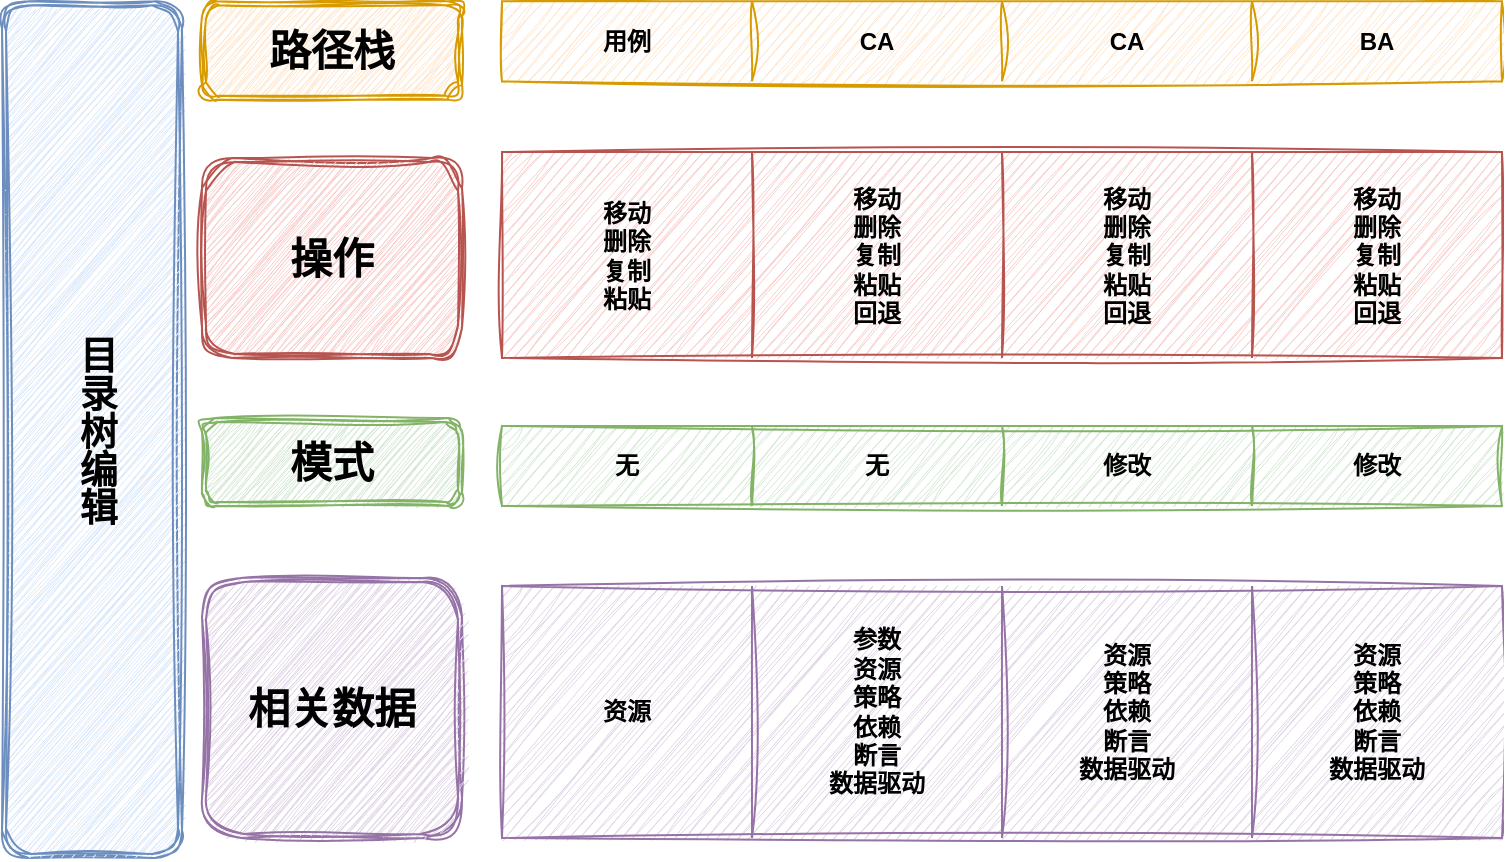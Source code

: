 <mxfile version="24.6.0" type="github">
  <diagram name="第 1 页" id="2jIvbOTID2RGHfevsf0Z">
    <mxGraphModel dx="1194" dy="716" grid="1" gridSize="10" guides="1" tooltips="1" connect="1" arrows="1" fold="1" page="1" pageScale="1" pageWidth="1169" pageHeight="1654" math="0" shadow="0">
      <root>
        <mxCell id="0" />
        <mxCell id="1" parent="0" />
        <mxCell id="aJzNuYuJcPRWzjmUSJ6a-13" value="" style="shape=table;startSize=0;container=1;collapsible=0;childLayout=tableLayout;fillColor=#ffe6cc;strokeColor=#d79b00;sketch=1;curveFitting=1;jiggle=2;fontStyle=1" vertex="1" parent="1">
          <mxGeometry x="390" y="151.66" width="500" height="40" as="geometry" />
        </mxCell>
        <mxCell id="aJzNuYuJcPRWzjmUSJ6a-14" value="" style="shape=tableRow;horizontal=0;startSize=0;swimlaneHead=0;swimlaneBody=0;strokeColor=inherit;top=0;left=0;bottom=0;right=0;collapsible=0;dropTarget=0;fillColor=none;points=[[0,0.5],[1,0.5]];portConstraint=eastwest;fontStyle=1" vertex="1" parent="aJzNuYuJcPRWzjmUSJ6a-13">
          <mxGeometry width="500" height="40" as="geometry" />
        </mxCell>
        <mxCell id="aJzNuYuJcPRWzjmUSJ6a-15" value="用例" style="shape=partialRectangle;html=1;whiteSpace=wrap;connectable=0;strokeColor=inherit;overflow=hidden;fillColor=none;top=0;left=0;bottom=0;right=0;pointerEvents=1;fontStyle=1" vertex="1" parent="aJzNuYuJcPRWzjmUSJ6a-14">
          <mxGeometry width="125" height="40" as="geometry">
            <mxRectangle width="125" height="40" as="alternateBounds" />
          </mxGeometry>
        </mxCell>
        <mxCell id="aJzNuYuJcPRWzjmUSJ6a-16" value="CA" style="shape=partialRectangle;html=1;whiteSpace=wrap;connectable=0;strokeColor=inherit;overflow=hidden;fillColor=none;top=0;left=0;bottom=0;right=0;pointerEvents=1;fontStyle=1" vertex="1" parent="aJzNuYuJcPRWzjmUSJ6a-14">
          <mxGeometry x="125" width="125" height="40" as="geometry">
            <mxRectangle width="125" height="40" as="alternateBounds" />
          </mxGeometry>
        </mxCell>
        <mxCell id="aJzNuYuJcPRWzjmUSJ6a-17" value="CA" style="shape=partialRectangle;html=1;whiteSpace=wrap;connectable=0;strokeColor=inherit;overflow=hidden;fillColor=none;top=0;left=0;bottom=0;right=0;pointerEvents=1;fontStyle=1" vertex="1" parent="aJzNuYuJcPRWzjmUSJ6a-14">
          <mxGeometry x="250" width="125" height="40" as="geometry">
            <mxRectangle width="125" height="40" as="alternateBounds" />
          </mxGeometry>
        </mxCell>
        <mxCell id="aJzNuYuJcPRWzjmUSJ6a-18" value="BA" style="shape=partialRectangle;html=1;whiteSpace=wrap;connectable=0;strokeColor=inherit;overflow=hidden;fillColor=none;top=0;left=0;bottom=0;right=0;pointerEvents=1;fontStyle=1" vertex="1" parent="aJzNuYuJcPRWzjmUSJ6a-14">
          <mxGeometry x="375" width="125" height="40" as="geometry">
            <mxRectangle width="125" height="40" as="alternateBounds" />
          </mxGeometry>
        </mxCell>
        <mxCell id="aJzNuYuJcPRWzjmUSJ6a-25" value="" style="shape=table;startSize=0;container=1;collapsible=0;childLayout=tableLayout;fillColor=#f8cecc;strokeColor=#b85450;sketch=1;curveFitting=1;jiggle=2;fontStyle=1" vertex="1" parent="1">
          <mxGeometry x="390" y="227" width="500" height="103" as="geometry" />
        </mxCell>
        <mxCell id="aJzNuYuJcPRWzjmUSJ6a-26" value="" style="shape=tableRow;horizontal=0;startSize=0;swimlaneHead=0;swimlaneBody=0;strokeColor=inherit;top=0;left=0;bottom=0;right=0;collapsible=0;dropTarget=0;fillColor=none;points=[[0,0.5],[1,0.5]];portConstraint=eastwest;fontStyle=1" vertex="1" parent="aJzNuYuJcPRWzjmUSJ6a-25">
          <mxGeometry width="500" height="103" as="geometry" />
        </mxCell>
        <mxCell id="aJzNuYuJcPRWzjmUSJ6a-27" value="移动&lt;div&gt;删除&lt;/div&gt;&lt;div&gt;复制&lt;/div&gt;&lt;div&gt;粘贴&lt;/div&gt;" style="shape=partialRectangle;html=1;whiteSpace=wrap;connectable=0;strokeColor=inherit;overflow=hidden;fillColor=none;top=0;left=0;bottom=0;right=0;pointerEvents=1;fontStyle=1" vertex="1" parent="aJzNuYuJcPRWzjmUSJ6a-26">
          <mxGeometry width="125" height="103" as="geometry">
            <mxRectangle width="125" height="103" as="alternateBounds" />
          </mxGeometry>
        </mxCell>
        <mxCell id="aJzNuYuJcPRWzjmUSJ6a-28" value="移动&lt;div&gt;删除&lt;/div&gt;&lt;div&gt;复制&lt;/div&gt;&lt;div&gt;粘贴&lt;/div&gt;&lt;div&gt;回退&lt;/div&gt;" style="shape=partialRectangle;html=1;whiteSpace=wrap;connectable=0;strokeColor=inherit;overflow=hidden;fillColor=none;top=0;left=0;bottom=0;right=0;pointerEvents=1;fontStyle=1" vertex="1" parent="aJzNuYuJcPRWzjmUSJ6a-26">
          <mxGeometry x="125" width="125" height="103" as="geometry">
            <mxRectangle width="125" height="103" as="alternateBounds" />
          </mxGeometry>
        </mxCell>
        <mxCell id="aJzNuYuJcPRWzjmUSJ6a-29" value="移动&lt;div&gt;删除&lt;/div&gt;&lt;div&gt;复制&lt;/div&gt;&lt;div&gt;粘贴&lt;/div&gt;&lt;div&gt;回退&lt;/div&gt;" style="shape=partialRectangle;html=1;whiteSpace=wrap;connectable=0;strokeColor=inherit;overflow=hidden;fillColor=none;top=0;left=0;bottom=0;right=0;pointerEvents=1;fontStyle=1" vertex="1" parent="aJzNuYuJcPRWzjmUSJ6a-26">
          <mxGeometry x="250" width="125" height="103" as="geometry">
            <mxRectangle width="125" height="103" as="alternateBounds" />
          </mxGeometry>
        </mxCell>
        <mxCell id="aJzNuYuJcPRWzjmUSJ6a-30" value="移动&lt;div&gt;删除&lt;/div&gt;&lt;div&gt;复制&lt;/div&gt;&lt;div&gt;粘贴&lt;/div&gt;&lt;div&gt;回退&lt;/div&gt;" style="shape=partialRectangle;html=1;whiteSpace=wrap;connectable=0;strokeColor=inherit;overflow=hidden;fillColor=none;top=0;left=0;bottom=0;right=0;pointerEvents=1;fontStyle=1" vertex="1" parent="aJzNuYuJcPRWzjmUSJ6a-26">
          <mxGeometry x="375" width="125" height="103" as="geometry">
            <mxRectangle width="125" height="103" as="alternateBounds" />
          </mxGeometry>
        </mxCell>
        <mxCell id="aJzNuYuJcPRWzjmUSJ6a-31" value="" style="shape=table;startSize=0;container=1;collapsible=0;childLayout=tableLayout;fillColor=#d5e8d4;strokeColor=#82b366;sketch=1;curveFitting=1;jiggle=2;fontStyle=1" vertex="1" parent="1">
          <mxGeometry x="390" y="364" width="500" height="40" as="geometry" />
        </mxCell>
        <mxCell id="aJzNuYuJcPRWzjmUSJ6a-32" value="" style="shape=tableRow;horizontal=0;startSize=0;swimlaneHead=0;swimlaneBody=0;strokeColor=inherit;top=0;left=0;bottom=0;right=0;collapsible=0;dropTarget=0;fillColor=none;points=[[0,0.5],[1,0.5]];portConstraint=eastwest;fontStyle=1" vertex="1" parent="aJzNuYuJcPRWzjmUSJ6a-31">
          <mxGeometry width="500" height="40" as="geometry" />
        </mxCell>
        <mxCell id="aJzNuYuJcPRWzjmUSJ6a-33" value="无" style="shape=partialRectangle;html=1;whiteSpace=wrap;connectable=0;strokeColor=inherit;overflow=hidden;fillColor=none;top=0;left=0;bottom=0;right=0;pointerEvents=1;fontStyle=1" vertex="1" parent="aJzNuYuJcPRWzjmUSJ6a-32">
          <mxGeometry width="125" height="40" as="geometry">
            <mxRectangle width="125" height="40" as="alternateBounds" />
          </mxGeometry>
        </mxCell>
        <mxCell id="aJzNuYuJcPRWzjmUSJ6a-34" value="无" style="shape=partialRectangle;html=1;whiteSpace=wrap;connectable=0;strokeColor=inherit;overflow=hidden;fillColor=none;top=0;left=0;bottom=0;right=0;pointerEvents=1;fontStyle=1" vertex="1" parent="aJzNuYuJcPRWzjmUSJ6a-32">
          <mxGeometry x="125" width="125" height="40" as="geometry">
            <mxRectangle width="125" height="40" as="alternateBounds" />
          </mxGeometry>
        </mxCell>
        <mxCell id="aJzNuYuJcPRWzjmUSJ6a-35" value="修改" style="shape=partialRectangle;html=1;whiteSpace=wrap;connectable=0;strokeColor=inherit;overflow=hidden;fillColor=none;top=0;left=0;bottom=0;right=0;pointerEvents=1;fontStyle=1" vertex="1" parent="aJzNuYuJcPRWzjmUSJ6a-32">
          <mxGeometry x="250" width="125" height="40" as="geometry">
            <mxRectangle width="125" height="40" as="alternateBounds" />
          </mxGeometry>
        </mxCell>
        <mxCell id="aJzNuYuJcPRWzjmUSJ6a-36" value="修改" style="shape=partialRectangle;html=1;whiteSpace=wrap;connectable=0;strokeColor=inherit;overflow=hidden;fillColor=none;top=0;left=0;bottom=0;right=0;pointerEvents=1;fontStyle=1" vertex="1" parent="aJzNuYuJcPRWzjmUSJ6a-32">
          <mxGeometry x="375" width="125" height="40" as="geometry">
            <mxRectangle width="125" height="40" as="alternateBounds" />
          </mxGeometry>
        </mxCell>
        <mxCell id="aJzNuYuJcPRWzjmUSJ6a-39" value="" style="shape=table;startSize=0;container=1;collapsible=0;childLayout=tableLayout;fillColor=#e1d5e7;strokeColor=#9673a6;sketch=1;curveFitting=1;jiggle=2;fontStyle=1" vertex="1" parent="1">
          <mxGeometry x="390" y="444" width="500" height="126" as="geometry" />
        </mxCell>
        <mxCell id="aJzNuYuJcPRWzjmUSJ6a-40" value="" style="shape=tableRow;horizontal=0;startSize=0;swimlaneHead=0;swimlaneBody=0;strokeColor=inherit;top=0;left=0;bottom=0;right=0;collapsible=0;dropTarget=0;fillColor=none;points=[[0,0.5],[1,0.5]];portConstraint=eastwest;fontStyle=1" vertex="1" parent="aJzNuYuJcPRWzjmUSJ6a-39">
          <mxGeometry width="500" height="126" as="geometry" />
        </mxCell>
        <mxCell id="aJzNuYuJcPRWzjmUSJ6a-41" value="资源" style="shape=partialRectangle;html=1;whiteSpace=wrap;connectable=0;strokeColor=inherit;overflow=hidden;fillColor=none;top=0;left=0;bottom=0;right=0;pointerEvents=1;fontStyle=1" vertex="1" parent="aJzNuYuJcPRWzjmUSJ6a-40">
          <mxGeometry width="125" height="126" as="geometry">
            <mxRectangle width="125" height="126" as="alternateBounds" />
          </mxGeometry>
        </mxCell>
        <mxCell id="aJzNuYuJcPRWzjmUSJ6a-42" value="&lt;div&gt;参数&lt;/div&gt;资源&lt;div&gt;策略&lt;/div&gt;&lt;div&gt;依赖&lt;/div&gt;&lt;div&gt;断言&lt;/div&gt;&lt;div&gt;数据驱动&lt;/div&gt;" style="shape=partialRectangle;html=1;whiteSpace=wrap;connectable=0;strokeColor=inherit;overflow=hidden;fillColor=none;top=0;left=0;bottom=0;right=0;pointerEvents=1;fontStyle=1" vertex="1" parent="aJzNuYuJcPRWzjmUSJ6a-40">
          <mxGeometry x="125" width="125" height="126" as="geometry">
            <mxRectangle width="125" height="126" as="alternateBounds" />
          </mxGeometry>
        </mxCell>
        <mxCell id="aJzNuYuJcPRWzjmUSJ6a-43" value="资源&lt;div&gt;策略&lt;/div&gt;&lt;div&gt;依赖&lt;/div&gt;&lt;div&gt;断言&lt;/div&gt;&lt;div&gt;数据驱动&lt;/div&gt;" style="shape=partialRectangle;html=1;whiteSpace=wrap;connectable=0;strokeColor=inherit;overflow=hidden;fillColor=none;top=0;left=0;bottom=0;right=0;pointerEvents=1;fontStyle=1" vertex="1" parent="aJzNuYuJcPRWzjmUSJ6a-40">
          <mxGeometry x="250" width="125" height="126" as="geometry">
            <mxRectangle width="125" height="126" as="alternateBounds" />
          </mxGeometry>
        </mxCell>
        <mxCell id="aJzNuYuJcPRWzjmUSJ6a-44" value="资源&lt;div&gt;策略&lt;/div&gt;&lt;div&gt;依赖&lt;/div&gt;&lt;div&gt;断言&lt;/div&gt;&lt;div&gt;数据驱动&lt;/div&gt;" style="shape=partialRectangle;html=1;whiteSpace=wrap;connectable=0;strokeColor=inherit;overflow=hidden;fillColor=none;top=0;left=0;bottom=0;right=0;pointerEvents=1;fontStyle=1" vertex="1" parent="aJzNuYuJcPRWzjmUSJ6a-40">
          <mxGeometry x="375" width="125" height="126" as="geometry">
            <mxRectangle width="125" height="126" as="alternateBounds" />
          </mxGeometry>
        </mxCell>
        <mxCell id="aJzNuYuJcPRWzjmUSJ6a-46" value="&lt;span style=&quot;font-size: 21px; font-weight: 700; text-wrap: nowrap;&quot;&gt;路径栈&lt;/span&gt;" style="shape=ext;double=1;rounded=1;whiteSpace=wrap;html=1;strokeColor=#d79b00;align=center;verticalAlign=middle;fontFamily=Helvetica;fontSize=12;fontColor=default;fillColor=#ffe6cc;sketch=1;curveFitting=1;jiggle=2;" vertex="1" parent="1">
          <mxGeometry x="240" y="151.66" width="130" height="49.16" as="geometry" />
        </mxCell>
        <mxCell id="aJzNuYuJcPRWzjmUSJ6a-47" value="&lt;span style=&quot;font-size: 21px; text-wrap: nowrap;&quot;&gt;&lt;b&gt;操作&lt;/b&gt;&lt;/span&gt;" style="shape=ext;double=1;rounded=1;whiteSpace=wrap;html=1;strokeColor=#b85450;align=center;verticalAlign=middle;fontFamily=Helvetica;fontSize=12;fillColor=#f8cecc;sketch=1;curveFitting=1;jiggle=2;" vertex="1" parent="1">
          <mxGeometry x="240" y="230" width="130" height="100" as="geometry" />
        </mxCell>
        <mxCell id="aJzNuYuJcPRWzjmUSJ6a-48" value="&lt;span style=&quot;font-size: 21px; font-weight: 700; text-wrap: nowrap;&quot;&gt;模式&lt;/span&gt;" style="shape=ext;double=1;rounded=1;whiteSpace=wrap;html=1;strokeColor=#82b366;align=center;verticalAlign=middle;fontFamily=Helvetica;fontSize=12;fillColor=#d5e8d4;sketch=1;curveFitting=1;jiggle=2;" vertex="1" parent="1">
          <mxGeometry x="240" y="360" width="130" height="44" as="geometry" />
        </mxCell>
        <mxCell id="aJzNuYuJcPRWzjmUSJ6a-49" value="&lt;span style=&quot;font-size: 21px; font-weight: 700; text-wrap: nowrap;&quot;&gt;相关数据&lt;/span&gt;" style="shape=ext;double=1;rounded=1;whiteSpace=wrap;html=1;strokeColor=#9673a6;align=center;verticalAlign=middle;fontFamily=Helvetica;fontSize=12;fillColor=#e1d5e7;sketch=1;curveFitting=1;jiggle=2;" vertex="1" parent="1">
          <mxGeometry x="240" y="440" width="130" height="130" as="geometry" />
        </mxCell>
        <mxCell id="aJzNuYuJcPRWzjmUSJ6a-50" value="&lt;div style=&quot;&quot;&gt;&lt;span style=&quot;font-family: Verdana; background-color: initial;&quot;&gt;&lt;font style=&quot;font-size: 19px;&quot;&gt;&lt;b&gt;目录树编辑&lt;/b&gt;&lt;/font&gt;&lt;/span&gt;&lt;br&gt;&lt;/div&gt;" style="shape=ext;double=1;rounded=1;whiteSpace=wrap;html=1;align=center;verticalAlign=middle;fontFamily=Helvetica;fontSize=12;sketch=1;curveFitting=1;jiggle=2;fillColor=#dae8fc;strokeColor=#6c8ebf;horizontal=1;textDirection=vertical-lr;" vertex="1" parent="1">
          <mxGeometry x="140" y="151.66" width="90" height="428.34" as="geometry" />
        </mxCell>
      </root>
    </mxGraphModel>
  </diagram>
</mxfile>
